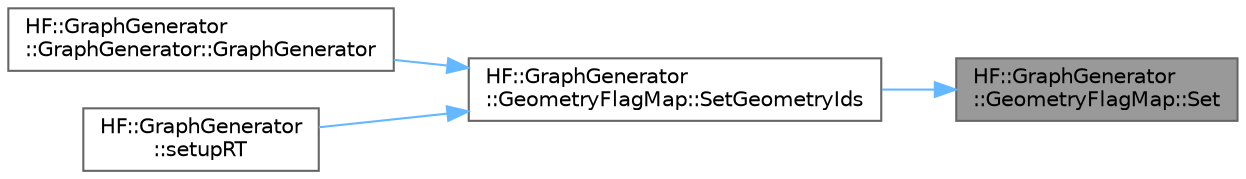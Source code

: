 digraph "HF::GraphGenerator::GeometryFlagMap::Set"
{
 // LATEX_PDF_SIZE
  bgcolor="transparent";
  edge [fontname=Helvetica,fontsize=10,labelfontname=Helvetica,labelfontsize=10];
  node [fontname=Helvetica,fontsize=10,shape=box,height=0.2,width=0.4];
  rankdir="RL";
  Node1 [label="HF::GraphGenerator\l::GeometryFlagMap::Set",height=0.2,width=0.4,color="gray40", fillcolor="grey60", style="filled", fontcolor="black",tooltip="Set the value of a key in the internal dictionary."];
  Node1 -> Node2 [dir="back",color="steelblue1",style="solid"];
  Node2 [label="HF::GraphGenerator\l::GeometryFlagMap::SetGeometryIds",height=0.2,width=0.4,color="grey40", fillcolor="white", style="filled",URL="$a01299.html#a5f5b32d65d3d43143915633c8411acaf",tooltip="Set geometry ids as being walkable or obstacles."];
  Node2 -> Node3 [dir="back",color="steelblue1",style="solid"];
  Node3 [label="HF::GraphGenerator\l::GraphGenerator::GraphGenerator",height=0.2,width=0.4,color="grey40", fillcolor="white", style="filled",URL="$a01311.html#a804c4c9a8169aa9901cb32ee0f64c555",tooltip="Construct a new graph generator with a specific raytracer."];
  Node2 -> Node4 [dir="back",color="steelblue1",style="solid"];
  Node4 [label="HF::GraphGenerator\l::setupRT",height=0.2,width=0.4,color="grey40", fillcolor="white", style="filled",URL="$a00463.html#a124a96c53ed2021db9d819369fe6b7ad",tooltip="Converts the raytracer to a multiRT if required, then map geometry ids to hitflags."];
}
